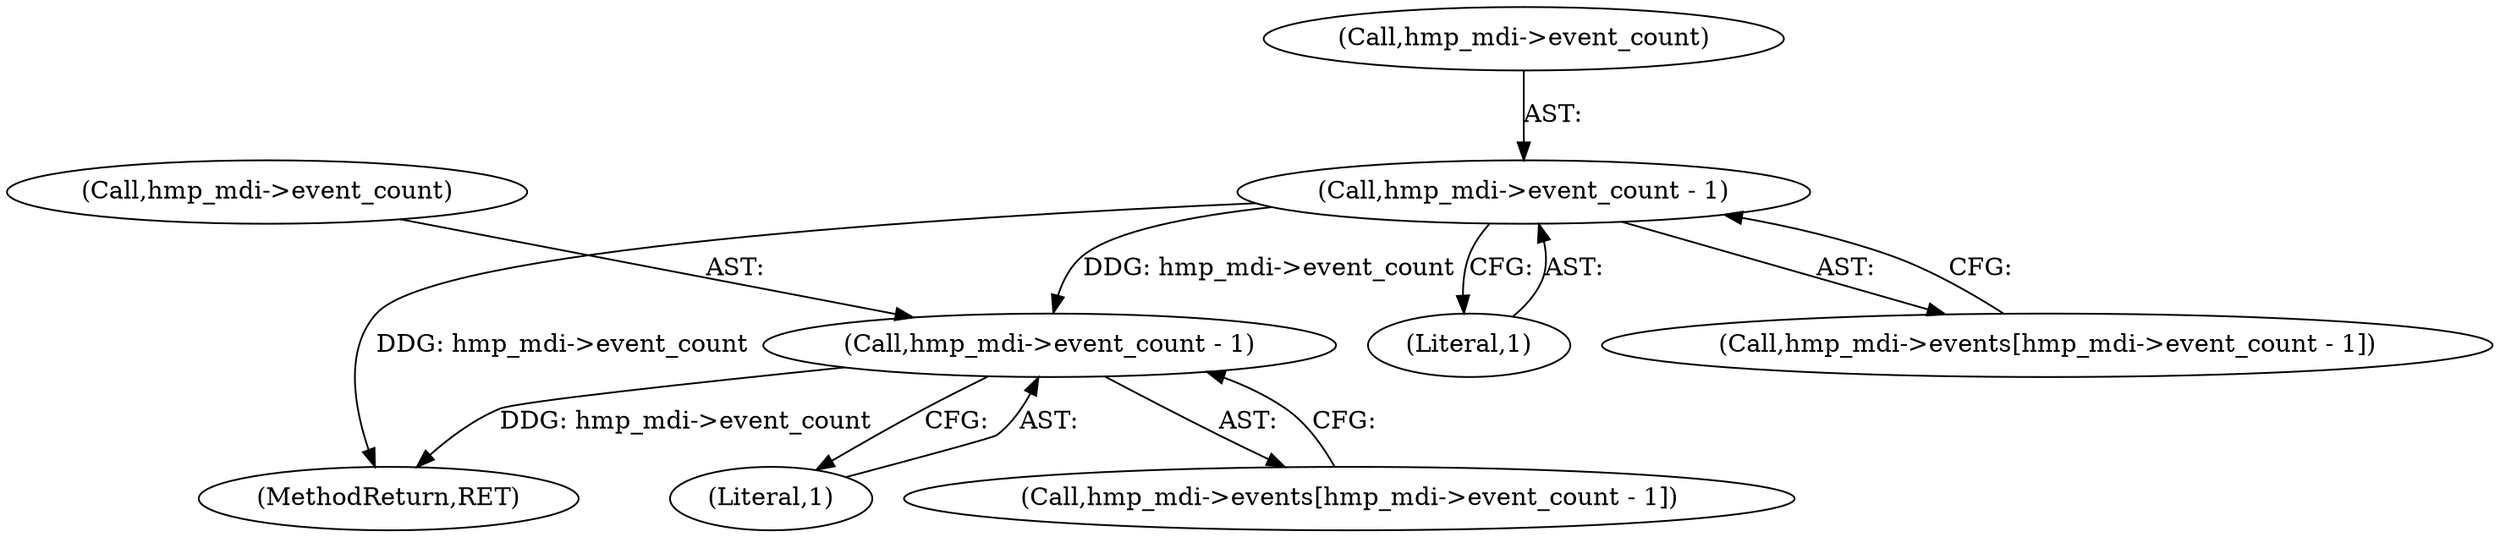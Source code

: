 digraph "0_wildmidi_660b513d99bced8783a4a5984ac2f742c74ebbdd_0@pointer" {
"1001202" [label="(Call,hmp_mdi->event_count - 1)"];
"1000801" [label="(Call,hmp_mdi->event_count - 1)"];
"1001202" [label="(Call,hmp_mdi->event_count - 1)"];
"1000805" [label="(Literal,1)"];
"1001287" [label="(MethodReturn,RET)"];
"1000802" [label="(Call,hmp_mdi->event_count)"];
"1001203" [label="(Call,hmp_mdi->event_count)"];
"1001206" [label="(Literal,1)"];
"1000801" [label="(Call,hmp_mdi->event_count - 1)"];
"1000797" [label="(Call,hmp_mdi->events[hmp_mdi->event_count - 1])"];
"1001198" [label="(Call,hmp_mdi->events[hmp_mdi->event_count - 1])"];
"1001202" -> "1001198"  [label="AST: "];
"1001202" -> "1001206"  [label="CFG: "];
"1001203" -> "1001202"  [label="AST: "];
"1001206" -> "1001202"  [label="AST: "];
"1001198" -> "1001202"  [label="CFG: "];
"1001202" -> "1001287"  [label="DDG: hmp_mdi->event_count"];
"1000801" -> "1001202"  [label="DDG: hmp_mdi->event_count"];
"1000801" -> "1000797"  [label="AST: "];
"1000801" -> "1000805"  [label="CFG: "];
"1000802" -> "1000801"  [label="AST: "];
"1000805" -> "1000801"  [label="AST: "];
"1000797" -> "1000801"  [label="CFG: "];
"1000801" -> "1001287"  [label="DDG: hmp_mdi->event_count"];
}
